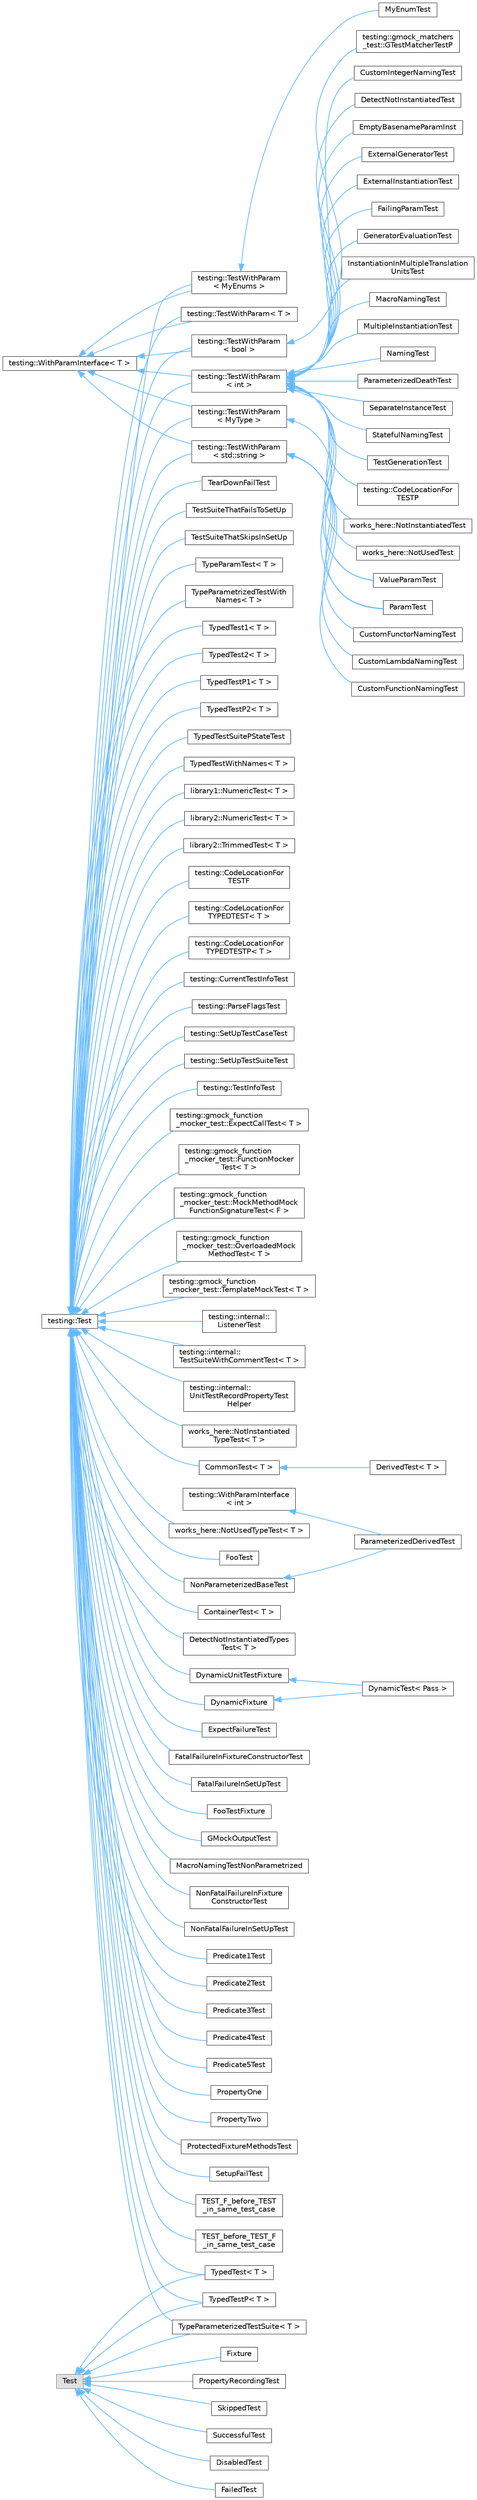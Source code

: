 digraph "Graphical Class Hierarchy"
{
 // LATEX_PDF_SIZE
  bgcolor="transparent";
  edge [fontname=Helvetica,fontsize=10,labelfontname=Helvetica,labelfontsize=10];
  node [fontname=Helvetica,fontsize=10,shape=box,height=0.2,width=0.4];
  rankdir="LR";
  Node0 [id="Node000000",label="testing::Test",height=0.2,width=0.4,color="grey40", fillcolor="white", style="filled",URL="$classtesting_1_1Test.html",tooltip=" "];
  Node0 -> Node1 [id="edge496_Node000000_Node000001",dir="back",color="steelblue1",style="solid",tooltip=" "];
  Node1 [id="Node000001",label="testing::TestWithParam\l\< int \>",height=0.2,width=0.4,color="grey40", fillcolor="white", style="filled",URL="$classtesting_1_1TestWithParam.html",tooltip=" "];
  Node1 -> Node2 [id="edge497_Node000001_Node000002",dir="back",color="steelblue1",style="solid",tooltip=" "];
  Node2 [id="Node000002",label="ParamTest",height=0.2,width=0.4,color="grey40", fillcolor="white", style="filled",URL="$classParamTest.html",tooltip=" "];
  Node1 -> Node15 [id="edge498_Node000001_Node000015",dir="back",color="steelblue1",style="solid",tooltip=" "];
  Node15 [id="Node000015",label="CustomIntegerNamingTest",height=0.2,width=0.4,color="grey40", fillcolor="white", style="filled",URL="$classCustomIntegerNamingTest.html",tooltip=" "];
  Node1 -> Node16 [id="edge499_Node000001_Node000016",dir="back",color="steelblue1",style="solid",tooltip=" "];
  Node16 [id="Node000016",label="DetectNotInstantiatedTest",height=0.2,width=0.4,color="grey40", fillcolor="white", style="filled",URL="$classDetectNotInstantiatedTest.html",tooltip=" "];
  Node1 -> Node17 [id="edge500_Node000001_Node000017",dir="back",color="steelblue1",style="solid",tooltip=" "];
  Node17 [id="Node000017",label="EmptyBasenameParamInst",height=0.2,width=0.4,color="grey40", fillcolor="white", style="filled",URL="$classEmptyBasenameParamInst.html",tooltip=" "];
  Node1 -> Node18 [id="edge501_Node000001_Node000018",dir="back",color="steelblue1",style="solid",tooltip=" "];
  Node18 [id="Node000018",label="ExternalGeneratorTest",height=0.2,width=0.4,color="grey40", fillcolor="white", style="filled",URL="$classExternalGeneratorTest.html",tooltip=" "];
  Node1 -> Node19 [id="edge502_Node000001_Node000019",dir="back",color="steelblue1",style="solid",tooltip=" "];
  Node19 [id="Node000019",label="ExternalInstantiationTest",height=0.2,width=0.4,color="grey40", fillcolor="white", style="filled",URL="$classExternalInstantiationTest.html",tooltip=" "];
  Node1 -> Node20 [id="edge503_Node000001_Node000020",dir="back",color="steelblue1",style="solid",tooltip=" "];
  Node20 [id="Node000020",label="FailingParamTest",height=0.2,width=0.4,color="grey40", fillcolor="white", style="filled",URL="$classFailingParamTest.html",tooltip=" "];
  Node1 -> Node21 [id="edge504_Node000001_Node000021",dir="back",color="steelblue1",style="solid",tooltip=" "];
  Node21 [id="Node000021",label="GeneratorEvaluationTest",height=0.2,width=0.4,color="grey40", fillcolor="white", style="filled",URL="$classGeneratorEvaluationTest.html",tooltip=" "];
  Node1 -> Node22 [id="edge505_Node000001_Node000022",dir="back",color="steelblue1",style="solid",tooltip=" "];
  Node22 [id="Node000022",label="InstantiationInMultipleTranslation\lUnitsTest",height=0.2,width=0.4,color="grey40", fillcolor="white", style="filled",URL="$classInstantiationInMultipleTranslationUnitsTest.html",tooltip=" "];
  Node1 -> Node23 [id="edge506_Node000001_Node000023",dir="back",color="steelblue1",style="solid",tooltip=" "];
  Node23 [id="Node000023",label="MacroNamingTest",height=0.2,width=0.4,color="grey40", fillcolor="white", style="filled",URL="$classMacroNamingTest.html",tooltip=" "];
  Node1 -> Node24 [id="edge507_Node000001_Node000024",dir="back",color="steelblue1",style="solid",tooltip=" "];
  Node24 [id="Node000024",label="MultipleInstantiationTest",height=0.2,width=0.4,color="grey40", fillcolor="white", style="filled",URL="$classMultipleInstantiationTest.html",tooltip=" "];
  Node1 -> Node25 [id="edge508_Node000001_Node000025",dir="back",color="steelblue1",style="solid",tooltip=" "];
  Node25 [id="Node000025",label="NamingTest",height=0.2,width=0.4,color="grey40", fillcolor="white", style="filled",URL="$classNamingTest.html",tooltip=" "];
  Node1 -> Node26 [id="edge509_Node000001_Node000026",dir="back",color="steelblue1",style="solid",tooltip=" "];
  Node26 [id="Node000026",label="ParameterizedDeathTest",height=0.2,width=0.4,color="grey40", fillcolor="white", style="filled",URL="$classParameterizedDeathTest.html",tooltip=" "];
  Node1 -> Node27 [id="edge510_Node000001_Node000027",dir="back",color="steelblue1",style="solid",tooltip=" "];
  Node27 [id="Node000027",label="SeparateInstanceTest",height=0.2,width=0.4,color="grey40", fillcolor="white", style="filled",URL="$classSeparateInstanceTest.html",tooltip=" "];
  Node1 -> Node28 [id="edge511_Node000001_Node000028",dir="back",color="steelblue1",style="solid",tooltip=" "];
  Node28 [id="Node000028",label="StatefulNamingTest",height=0.2,width=0.4,color="grey40", fillcolor="white", style="filled",URL="$classStatefulNamingTest.html",tooltip=" "];
  Node1 -> Node29 [id="edge512_Node000001_Node000029",dir="back",color="steelblue1",style="solid",tooltip=" "];
  Node29 [id="Node000029",label="TestGenerationTest",height=0.2,width=0.4,color="grey40", fillcolor="white", style="filled",URL="$classTestGenerationTest.html",tooltip=" "];
  Node1 -> Node11 [id="edge513_Node000001_Node000011",dir="back",color="steelblue1",style="solid",tooltip=" "];
  Node11 [id="Node000011",label="ValueParamTest",height=0.2,width=0.4,color="grey40", fillcolor="white", style="filled",URL="$classValueParamTest.html",tooltip=" "];
  Node1 -> Node30 [id="edge514_Node000001_Node000030",dir="back",color="steelblue1",style="solid",tooltip=" "];
  Node30 [id="Node000030",label="testing::CodeLocationFor\lTESTP",height=0.2,width=0.4,color="grey40", fillcolor="white", style="filled",URL="$classtesting_1_1CodeLocationForTESTP.html",tooltip=" "];
  Node1 -> Node31 [id="edge515_Node000001_Node000031",dir="back",color="steelblue1",style="solid",tooltip=" "];
  Node31 [id="Node000031",label="works_here::NotInstantiatedTest",height=0.2,width=0.4,color="grey40", fillcolor="white", style="filled",URL="$classworks__here_1_1NotInstantiatedTest.html",tooltip=" "];
  Node1 -> Node32 [id="edge516_Node000001_Node000032",dir="back",color="steelblue1",style="solid",tooltip=" "];
  Node32 [id="Node000032",label="works_here::NotUsedTest",height=0.2,width=0.4,color="grey40", fillcolor="white", style="filled",URL="$classworks__here_1_1NotUsedTest.html",tooltip=" "];
  Node0 -> Node8 [id="edge517_Node000000_Node000008",dir="back",color="steelblue1",style="solid",tooltip=" "];
  Node8 [id="Node000008",label="testing::TestWithParam\l\< MyEnums \>",height=0.2,width=0.4,color="grey40", fillcolor="white", style="filled",URL="$classtesting_1_1TestWithParam.html",tooltip=" "];
  Node8 -> Node9 [id="edge518_Node000008_Node000009",dir="back",color="steelblue1",style="solid",tooltip=" "];
  Node9 [id="Node000009",label="MyEnumTest",height=0.2,width=0.4,color="grey40", fillcolor="white", style="filled",URL="$classMyEnumTest.html",tooltip=" "];
  Node0 -> Node3 [id="edge519_Node000000_Node000003",dir="back",color="steelblue1",style="solid",tooltip=" "];
  Node3 [id="Node000003",label="testing::TestWithParam\l\< std::string \>",height=0.2,width=0.4,color="grey40", fillcolor="white", style="filled",URL="$classtesting_1_1TestWithParam.html",tooltip=" "];
  Node3 -> Node4 [id="edge520_Node000003_Node000004",dir="back",color="steelblue1",style="solid",tooltip=" "];
  Node4 [id="Node000004",label="CustomFunctionNamingTest",height=0.2,width=0.4,color="grey40", fillcolor="white", style="filled",URL="$classCustomFunctionNamingTest.html",tooltip=" "];
  Node3 -> Node5 [id="edge521_Node000003_Node000005",dir="back",color="steelblue1",style="solid",tooltip=" "];
  Node5 [id="Node000005",label="CustomFunctorNamingTest",height=0.2,width=0.4,color="grey40", fillcolor="white", style="filled",URL="$classCustomFunctorNamingTest.html",tooltip=" "];
  Node3 -> Node6 [id="edge522_Node000003_Node000006",dir="back",color="steelblue1",style="solid",tooltip=" "];
  Node6 [id="Node000006",label="CustomLambdaNamingTest",height=0.2,width=0.4,color="grey40", fillcolor="white", style="filled",URL="$classCustomLambdaNamingTest.html",tooltip=" "];
  Node3 -> Node2 [id="edge523_Node000003_Node000002",dir="back",color="steelblue1",style="solid",tooltip=" "];
  Node0 -> Node10 [id="edge524_Node000000_Node000010",dir="back",color="steelblue1",style="solid",tooltip=" "];
  Node10 [id="Node000010",label="testing::TestWithParam\l\< MyType \>",height=0.2,width=0.4,color="grey40", fillcolor="white", style="filled",URL="$classtesting_1_1TestWithParam.html",tooltip=" "];
  Node10 -> Node11 [id="edge525_Node000010_Node000011",dir="back",color="steelblue1",style="solid",tooltip=" "];
  Node0 -> Node12 [id="edge526_Node000000_Node000012",dir="back",color="steelblue1",style="solid",tooltip=" "];
  Node12 [id="Node000012",label="testing::TestWithParam\l\< bool \>",height=0.2,width=0.4,color="grey40", fillcolor="white", style="filled",URL="$classtesting_1_1TestWithParam.html",tooltip=" "];
  Node12 -> Node13 [id="edge527_Node000012_Node000013",dir="back",color="steelblue1",style="solid",tooltip=" "];
  Node13 [id="Node000013",label="testing::gmock_matchers\l_test::GTestMatcherTestP",height=0.2,width=0.4,color="grey40", fillcolor="white", style="filled",URL="$classtesting_1_1gmock__matchers__test_1_1GTestMatcherTestP.html",tooltip=" "];
  Node0 -> Node33 [id="edge528_Node000000_Node000033",dir="back",color="steelblue1",style="solid",tooltip=" "];
  Node33 [id="Node000033",label="FooTest",height=0.2,width=0.4,color="grey40", fillcolor="white", style="filled",URL="$classFooTest.html",tooltip=" "];
  Node0 -> Node34 [id="edge529_Node000000_Node000034",dir="back",color="steelblue1",style="solid",tooltip=" "];
  Node34 [id="Node000034",label="CommonTest\< T \>",height=0.2,width=0.4,color="grey40", fillcolor="white", style="filled",URL="$classCommonTest.html",tooltip=" "];
  Node34 -> Node35 [id="edge530_Node000034_Node000035",dir="back",color="steelblue1",style="solid",tooltip=" "];
  Node35 [id="Node000035",label="DerivedTest\< T \>",height=0.2,width=0.4,color="grey40", fillcolor="white", style="filled",URL="$classDerivedTest.html",tooltip=" "];
  Node0 -> Node36 [id="edge531_Node000000_Node000036",dir="back",color="steelblue1",style="solid",tooltip=" "];
  Node36 [id="Node000036",label="ContainerTest\< T \>",height=0.2,width=0.4,color="grey40", fillcolor="white", style="filled",URL="$classContainerTest.html",tooltip=" "];
  Node0 -> Node37 [id="edge532_Node000000_Node000037",dir="back",color="steelblue1",style="solid",tooltip=" "];
  Node37 [id="Node000037",label="DetectNotInstantiatedTypes\lTest\< T \>",height=0.2,width=0.4,color="grey40", fillcolor="white", style="filled",URL="$classDetectNotInstantiatedTypesTest.html",tooltip=" "];
  Node0 -> Node38 [id="edge533_Node000000_Node000038",dir="back",color="steelblue1",style="solid",tooltip=" "];
  Node38 [id="Node000038",label="DynamicFixture",height=0.2,width=0.4,color="grey40", fillcolor="white", style="filled",URL="$classDynamicFixture.html",tooltip=" "];
  Node38 -> Node39 [id="edge534_Node000038_Node000039",dir="back",color="steelblue1",style="solid",tooltip=" "];
  Node39 [id="Node000039",label="DynamicTest\< Pass \>",height=0.2,width=0.4,color="grey40", fillcolor="white", style="filled",URL="$classDynamicTest.html",tooltip=" "];
  Node0 -> Node40 [id="edge535_Node000000_Node000040",dir="back",color="steelblue1",style="solid",tooltip=" "];
  Node40 [id="Node000040",label="DynamicUnitTestFixture",height=0.2,width=0.4,color="grey40", fillcolor="white", style="filled",URL="$classDynamicUnitTestFixture.html",tooltip=" "];
  Node40 -> Node39 [id="edge536_Node000040_Node000039",dir="back",color="steelblue1",style="solid",tooltip=" "];
  Node0 -> Node41 [id="edge537_Node000000_Node000041",dir="back",color="steelblue1",style="solid",tooltip=" "];
  Node41 [id="Node000041",label="ExpectFailureTest",height=0.2,width=0.4,color="grey40", fillcolor="white", style="filled",URL="$classExpectFailureTest.html",tooltip=" "];
  Node0 -> Node42 [id="edge538_Node000000_Node000042",dir="back",color="steelblue1",style="solid",tooltip=" "];
  Node42 [id="Node000042",label="FatalFailureInFixtureConstructorTest",height=0.2,width=0.4,color="grey40", fillcolor="white", style="filled",URL="$classFatalFailureInFixtureConstructorTest.html",tooltip=" "];
  Node0 -> Node43 [id="edge539_Node000000_Node000043",dir="back",color="steelblue1",style="solid",tooltip=" "];
  Node43 [id="Node000043",label="FatalFailureInSetUpTest",height=0.2,width=0.4,color="grey40", fillcolor="white", style="filled",URL="$classFatalFailureInSetUpTest.html",tooltip=" "];
  Node0 -> Node44 [id="edge540_Node000000_Node000044",dir="back",color="steelblue1",style="solid",tooltip=" "];
  Node44 [id="Node000044",label="FooTestFixture",height=0.2,width=0.4,color="grey40", fillcolor="white", style="filled",URL="$classFooTestFixture.html",tooltip=" "];
  Node0 -> Node45 [id="edge541_Node000000_Node000045",dir="back",color="steelblue1",style="solid",tooltip=" "];
  Node45 [id="Node000045",label="GMockOutputTest",height=0.2,width=0.4,color="grey40", fillcolor="white", style="filled",URL="$classGMockOutputTest.html",tooltip=" "];
  Node0 -> Node46 [id="edge542_Node000000_Node000046",dir="back",color="steelblue1",style="solid",tooltip=" "];
  Node46 [id="Node000046",label="MacroNamingTestNonParametrized",height=0.2,width=0.4,color="grey40", fillcolor="white", style="filled",URL="$classMacroNamingTestNonParametrized.html",tooltip=" "];
  Node0 -> Node47 [id="edge543_Node000000_Node000047",dir="back",color="steelblue1",style="solid",tooltip=" "];
  Node47 [id="Node000047",label="NonFatalFailureInFixture\lConstructorTest",height=0.2,width=0.4,color="grey40", fillcolor="white", style="filled",URL="$classNonFatalFailureInFixtureConstructorTest.html",tooltip=" "];
  Node0 -> Node48 [id="edge544_Node000000_Node000048",dir="back",color="steelblue1",style="solid",tooltip=" "];
  Node48 [id="Node000048",label="NonFatalFailureInSetUpTest",height=0.2,width=0.4,color="grey40", fillcolor="white", style="filled",URL="$classNonFatalFailureInSetUpTest.html",tooltip=" "];
  Node0 -> Node49 [id="edge545_Node000000_Node000049",dir="back",color="steelblue1",style="solid",tooltip=" "];
  Node49 [id="Node000049",label="NonParameterizedBaseTest",height=0.2,width=0.4,color="grey40", fillcolor="white", style="filled",URL="$classNonParameterizedBaseTest.html",tooltip=" "];
  Node49 -> Node50 [id="edge546_Node000049_Node000050",dir="back",color="steelblue1",style="solid",tooltip=" "];
  Node50 [id="Node000050",label="ParameterizedDerivedTest",height=0.2,width=0.4,color="grey40", fillcolor="white", style="filled",URL="$classParameterizedDerivedTest.html",tooltip=" "];
  Node0 -> Node52 [id="edge547_Node000000_Node000052",dir="back",color="steelblue1",style="solid",tooltip=" "];
  Node52 [id="Node000052",label="Predicate1Test",height=0.2,width=0.4,color="grey40", fillcolor="white", style="filled",URL="$classPredicate1Test.html",tooltip=" "];
  Node0 -> Node53 [id="edge548_Node000000_Node000053",dir="back",color="steelblue1",style="solid",tooltip=" "];
  Node53 [id="Node000053",label="Predicate2Test",height=0.2,width=0.4,color="grey40", fillcolor="white", style="filled",URL="$classPredicate2Test.html",tooltip=" "];
  Node0 -> Node54 [id="edge549_Node000000_Node000054",dir="back",color="steelblue1",style="solid",tooltip=" "];
  Node54 [id="Node000054",label="Predicate3Test",height=0.2,width=0.4,color="grey40", fillcolor="white", style="filled",URL="$classPredicate3Test.html",tooltip=" "];
  Node0 -> Node55 [id="edge550_Node000000_Node000055",dir="back",color="steelblue1",style="solid",tooltip=" "];
  Node55 [id="Node000055",label="Predicate4Test",height=0.2,width=0.4,color="grey40", fillcolor="white", style="filled",URL="$classPredicate4Test.html",tooltip=" "];
  Node0 -> Node56 [id="edge551_Node000000_Node000056",dir="back",color="steelblue1",style="solid",tooltip=" "];
  Node56 [id="Node000056",label="Predicate5Test",height=0.2,width=0.4,color="grey40", fillcolor="white", style="filled",URL="$classPredicate5Test.html",tooltip=" "];
  Node0 -> Node57 [id="edge552_Node000000_Node000057",dir="back",color="steelblue1",style="solid",tooltip=" "];
  Node57 [id="Node000057",label="PropertyOne",height=0.2,width=0.4,color="grey40", fillcolor="white", style="filled",URL="$classPropertyOne.html",tooltip=" "];
  Node0 -> Node58 [id="edge553_Node000000_Node000058",dir="back",color="steelblue1",style="solid",tooltip=" "];
  Node58 [id="Node000058",label="PropertyTwo",height=0.2,width=0.4,color="grey40", fillcolor="white", style="filled",URL="$classPropertyTwo.html",tooltip=" "];
  Node0 -> Node59 [id="edge554_Node000000_Node000059",dir="back",color="steelblue1",style="solid",tooltip=" "];
  Node59 [id="Node000059",label="ProtectedFixtureMethodsTest",height=0.2,width=0.4,color="grey40", fillcolor="white", style="filled",URL="$classProtectedFixtureMethodsTest.html",tooltip=" "];
  Node0 -> Node60 [id="edge555_Node000000_Node000060",dir="back",color="steelblue1",style="solid",tooltip=" "];
  Node60 [id="Node000060",label="SetupFailTest",height=0.2,width=0.4,color="grey40", fillcolor="white", style="filled",URL="$classSetupFailTest.html",tooltip=" "];
  Node0 -> Node61 [id="edge556_Node000000_Node000061",dir="back",color="steelblue1",style="solid",tooltip=" "];
  Node61 [id="Node000061",label="TEST_F_before_TEST\l_in_same_test_case",height=0.2,width=0.4,color="grey40", fillcolor="white", style="filled",URL="$classTEST__F__before__TEST__in__same__test__case.html",tooltip=" "];
  Node0 -> Node62 [id="edge557_Node000000_Node000062",dir="back",color="steelblue1",style="solid",tooltip=" "];
  Node62 [id="Node000062",label="TEST_before_TEST_F\l_in_same_test_case",height=0.2,width=0.4,color="grey40", fillcolor="white", style="filled",URL="$classTEST__before__TEST__F__in__same__test__case.html",tooltip=" "];
  Node0 -> Node63 [id="edge558_Node000000_Node000063",dir="back",color="steelblue1",style="solid",tooltip=" "];
  Node63 [id="Node000063",label="TearDownFailTest",height=0.2,width=0.4,color="grey40", fillcolor="white", style="filled",URL="$classTearDownFailTest.html",tooltip=" "];
  Node0 -> Node64 [id="edge559_Node000000_Node000064",dir="back",color="steelblue1",style="solid",tooltip=" "];
  Node64 [id="Node000064",label="TestSuiteThatFailsToSetUp",height=0.2,width=0.4,color="grey40", fillcolor="white", style="filled",URL="$classTestSuiteThatFailsToSetUp.html",tooltip=" "];
  Node0 -> Node65 [id="edge560_Node000000_Node000065",dir="back",color="steelblue1",style="solid",tooltip=" "];
  Node65 [id="Node000065",label="TestSuiteThatSkipsInSetUp",height=0.2,width=0.4,color="grey40", fillcolor="white", style="filled",URL="$classTestSuiteThatSkipsInSetUp.html",tooltip=" "];
  Node0 -> Node66 [id="edge561_Node000000_Node000066",dir="back",color="steelblue1",style="solid",tooltip=" "];
  Node66 [id="Node000066",label="TypeParamTest\< T \>",height=0.2,width=0.4,color="grey40", fillcolor="white", style="filled",URL="$classTypeParamTest.html",tooltip=" "];
  Node0 -> Node67 [id="edge562_Node000000_Node000067",dir="back",color="steelblue1",style="solid",tooltip=" "];
  Node67 [id="Node000067",label="TypeParameterizedTestSuite\< T \>",height=0.2,width=0.4,color="grey40", fillcolor="white", style="filled",URL="$classTypeParameterizedTestSuite.html",tooltip=" "];
  Node0 -> Node77 [id="edge563_Node000000_Node000077",dir="back",color="steelblue1",style="solid",tooltip=" "];
  Node77 [id="Node000077",label="TypeParametrizedTestWith\lNames\< T \>",height=0.2,width=0.4,color="grey40", fillcolor="white", style="filled",URL="$classTypeParametrizedTestWithNames.html",tooltip=" "];
  Node0 -> Node69 [id="edge564_Node000000_Node000069",dir="back",color="steelblue1",style="solid",tooltip=" "];
  Node69 [id="Node000069",label="TypedTest\< T \>",height=0.2,width=0.4,color="grey40", fillcolor="white", style="filled",URL="$classTypedTest.html",tooltip=" "];
  Node0 -> Node78 [id="edge565_Node000000_Node000078",dir="back",color="steelblue1",style="solid",tooltip=" "];
  Node78 [id="Node000078",label="TypedTest1\< T \>",height=0.2,width=0.4,color="grey40", fillcolor="white", style="filled",URL="$classTypedTest1.html",tooltip=" "];
  Node0 -> Node79 [id="edge566_Node000000_Node000079",dir="back",color="steelblue1",style="solid",tooltip=" "];
  Node79 [id="Node000079",label="TypedTest2\< T \>",height=0.2,width=0.4,color="grey40", fillcolor="white", style="filled",URL="$classTypedTest2.html",tooltip=" "];
  Node0 -> Node70 [id="edge567_Node000000_Node000070",dir="back",color="steelblue1",style="solid",tooltip=" "];
  Node70 [id="Node000070",label="TypedTestP\< T \>",height=0.2,width=0.4,color="grey40", fillcolor="white", style="filled",URL="$classTypedTestP.html",tooltip=" "];
  Node0 -> Node80 [id="edge568_Node000000_Node000080",dir="back",color="steelblue1",style="solid",tooltip=" "];
  Node80 [id="Node000080",label="TypedTestP1\< T \>",height=0.2,width=0.4,color="grey40", fillcolor="white", style="filled",URL="$classTypedTestP1.html",tooltip=" "];
  Node0 -> Node81 [id="edge569_Node000000_Node000081",dir="back",color="steelblue1",style="solid",tooltip=" "];
  Node81 [id="Node000081",label="TypedTestP2\< T \>",height=0.2,width=0.4,color="grey40", fillcolor="white", style="filled",URL="$classTypedTestP2.html",tooltip=" "];
  Node0 -> Node82 [id="edge570_Node000000_Node000082",dir="back",color="steelblue1",style="solid",tooltip=" "];
  Node82 [id="Node000082",label="TypedTestSuitePStateTest",height=0.2,width=0.4,color="grey40", fillcolor="white", style="filled",URL="$classTypedTestSuitePStateTest.html",tooltip=" "];
  Node0 -> Node83 [id="edge571_Node000000_Node000083",dir="back",color="steelblue1",style="solid",tooltip=" "];
  Node83 [id="Node000083",label="TypedTestWithNames\< T \>",height=0.2,width=0.4,color="grey40", fillcolor="white", style="filled",URL="$classTypedTestWithNames.html",tooltip=" "];
  Node0 -> Node84 [id="edge572_Node000000_Node000084",dir="back",color="steelblue1",style="solid",tooltip=" "];
  Node84 [id="Node000084",label="library1::NumericTest\< T \>",height=0.2,width=0.4,color="grey40", fillcolor="white", style="filled",URL="$classlibrary1_1_1NumericTest.html",tooltip=" "];
  Node0 -> Node85 [id="edge573_Node000000_Node000085",dir="back",color="steelblue1",style="solid",tooltip=" "];
  Node85 [id="Node000085",label="library2::NumericTest\< T \>",height=0.2,width=0.4,color="grey40", fillcolor="white", style="filled",URL="$classlibrary2_1_1NumericTest.html",tooltip=" "];
  Node0 -> Node86 [id="edge574_Node000000_Node000086",dir="back",color="steelblue1",style="solid",tooltip=" "];
  Node86 [id="Node000086",label="library2::TrimmedTest\< T \>",height=0.2,width=0.4,color="grey40", fillcolor="white", style="filled",URL="$classlibrary2_1_1TrimmedTest.html",tooltip=" "];
  Node0 -> Node87 [id="edge575_Node000000_Node000087",dir="back",color="steelblue1",style="solid",tooltip=" "];
  Node87 [id="Node000087",label="testing::CodeLocationFor\lTESTF",height=0.2,width=0.4,color="grey40", fillcolor="white", style="filled",URL="$classtesting_1_1CodeLocationForTESTF.html",tooltip=" "];
  Node0 -> Node88 [id="edge576_Node000000_Node000088",dir="back",color="steelblue1",style="solid",tooltip=" "];
  Node88 [id="Node000088",label="testing::CodeLocationFor\lTYPEDTEST\< T \>",height=0.2,width=0.4,color="grey40", fillcolor="white", style="filled",URL="$classtesting_1_1CodeLocationForTYPEDTEST.html",tooltip=" "];
  Node0 -> Node89 [id="edge577_Node000000_Node000089",dir="back",color="steelblue1",style="solid",tooltip=" "];
  Node89 [id="Node000089",label="testing::CodeLocationFor\lTYPEDTESTP\< T \>",height=0.2,width=0.4,color="grey40", fillcolor="white", style="filled",URL="$classtesting_1_1CodeLocationForTYPEDTESTP.html",tooltip=" "];
  Node0 -> Node90 [id="edge578_Node000000_Node000090",dir="back",color="steelblue1",style="solid",tooltip=" "];
  Node90 [id="Node000090",label="testing::CurrentTestInfoTest",height=0.2,width=0.4,color="grey40", fillcolor="white", style="filled",URL="$classtesting_1_1CurrentTestInfoTest.html",tooltip=" "];
  Node0 -> Node91 [id="edge579_Node000000_Node000091",dir="back",color="steelblue1",style="solid",tooltip=" "];
  Node91 [id="Node000091",label="testing::ParseFlagsTest",height=0.2,width=0.4,color="grey40", fillcolor="white", style="filled",URL="$classtesting_1_1ParseFlagsTest.html",tooltip=" "];
  Node0 -> Node92 [id="edge580_Node000000_Node000092",dir="back",color="steelblue1",style="solid",tooltip=" "];
  Node92 [id="Node000092",label="testing::SetUpTestCaseTest",height=0.2,width=0.4,color="grey40", fillcolor="white", style="filled",URL="$classtesting_1_1SetUpTestCaseTest.html",tooltip=" "];
  Node0 -> Node93 [id="edge581_Node000000_Node000093",dir="back",color="steelblue1",style="solid",tooltip=" "];
  Node93 [id="Node000093",label="testing::SetUpTestSuiteTest",height=0.2,width=0.4,color="grey40", fillcolor="white", style="filled",URL="$classtesting_1_1SetUpTestSuiteTest.html",tooltip=" "];
  Node0 -> Node94 [id="edge582_Node000000_Node000094",dir="back",color="steelblue1",style="solid",tooltip=" "];
  Node94 [id="Node000094",label="testing::TestInfoTest",height=0.2,width=0.4,color="grey40", fillcolor="white", style="filled",URL="$classtesting_1_1TestInfoTest.html",tooltip=" "];
  Node0 -> Node14 [id="edge583_Node000000_Node000014",dir="back",color="steelblue1",style="solid",tooltip=" "];
  Node14 [id="Node000014",label="testing::TestWithParam\< T \>",height=0.2,width=0.4,color="grey40", fillcolor="white", style="filled",URL="$classtesting_1_1TestWithParam.html",tooltip=" "];
  Node0 -> Node95 [id="edge584_Node000000_Node000095",dir="back",color="steelblue1",style="solid",tooltip=" "];
  Node95 [id="Node000095",label="testing::gmock_function\l_mocker_test::ExpectCallTest\< T \>",height=0.2,width=0.4,color="grey40", fillcolor="white", style="filled",URL="$classtesting_1_1gmock__function__mocker__test_1_1ExpectCallTest.html",tooltip=" "];
  Node0 -> Node96 [id="edge585_Node000000_Node000096",dir="back",color="steelblue1",style="solid",tooltip=" "];
  Node96 [id="Node000096",label="testing::gmock_function\l_mocker_test::FunctionMocker\lTest\< T \>",height=0.2,width=0.4,color="grey40", fillcolor="white", style="filled",URL="$classtesting_1_1gmock__function__mocker__test_1_1FunctionMockerTest.html",tooltip=" "];
  Node0 -> Node97 [id="edge586_Node000000_Node000097",dir="back",color="steelblue1",style="solid",tooltip=" "];
  Node97 [id="Node000097",label="testing::gmock_function\l_mocker_test::MockMethodMock\lFunctionSignatureTest\< F \>",height=0.2,width=0.4,color="grey40", fillcolor="white", style="filled",URL="$classtesting_1_1gmock__function__mocker__test_1_1MockMethodMockFunctionSignatureTest.html",tooltip=" "];
  Node0 -> Node98 [id="edge587_Node000000_Node000098",dir="back",color="steelblue1",style="solid",tooltip=" "];
  Node98 [id="Node000098",label="testing::gmock_function\l_mocker_test::OverloadedMock\lMethodTest\< T \>",height=0.2,width=0.4,color="grey40", fillcolor="white", style="filled",URL="$classtesting_1_1gmock__function__mocker__test_1_1OverloadedMockMethodTest.html",tooltip=" "];
  Node0 -> Node99 [id="edge588_Node000000_Node000099",dir="back",color="steelblue1",style="solid",tooltip=" "];
  Node99 [id="Node000099",label="testing::gmock_function\l_mocker_test::TemplateMockTest\< T \>",height=0.2,width=0.4,color="grey40", fillcolor="white", style="filled",URL="$classtesting_1_1gmock__function__mocker__test_1_1TemplateMockTest.html",tooltip=" "];
  Node0 -> Node100 [id="edge589_Node000000_Node000100",dir="back",color="steelblue1",style="solid",tooltip=" "];
  Node100 [id="Node000100",label="testing::internal::\lListenerTest",height=0.2,width=0.4,color="grey40", fillcolor="white", style="filled",URL="$classtesting_1_1internal_1_1ListenerTest.html",tooltip=" "];
  Node0 -> Node101 [id="edge590_Node000000_Node000101",dir="back",color="steelblue1",style="solid",tooltip=" "];
  Node101 [id="Node000101",label="testing::internal::\lTestSuiteWithCommentTest\< T \>",height=0.2,width=0.4,color="grey40", fillcolor="white", style="filled",URL="$classtesting_1_1internal_1_1TestSuiteWithCommentTest.html",tooltip=" "];
  Node0 -> Node102 [id="edge591_Node000000_Node000102",dir="back",color="steelblue1",style="solid",tooltip=" "];
  Node102 [id="Node000102",label="testing::internal::\lUnitTestRecordPropertyTest\lHelper",height=0.2,width=0.4,color="grey40", fillcolor="white", style="filled",URL="$classtesting_1_1internal_1_1UnitTestRecordPropertyTestHelper.html",tooltip=" "];
  Node0 -> Node103 [id="edge592_Node000000_Node000103",dir="back",color="steelblue1",style="solid",tooltip=" "];
  Node103 [id="Node000103",label="works_here::NotInstantiated\lTypeTest\< T \>",height=0.2,width=0.4,color="grey40", fillcolor="white", style="filled",URL="$classworks__here_1_1NotInstantiatedTypeTest.html",tooltip=" "];
  Node0 -> Node104 [id="edge593_Node000000_Node000104",dir="back",color="steelblue1",style="solid",tooltip=" "];
  Node104 [id="Node000104",label="works_here::NotUsedTypeTest\< T \>",height=0.2,width=0.4,color="grey40", fillcolor="white", style="filled",URL="$classworks__here_1_1NotUsedTypeTest.html",tooltip=" "];
  Node7 [id="Node000007",label="testing::WithParamInterface\< T \>",height=0.2,width=0.4,color="grey40", fillcolor="white", style="filled",URL="$classtesting_1_1WithParamInterface.html",tooltip=" "];
  Node7 -> Node1 [id="edge594_Node000007_Node000001",dir="back",color="steelblue1",style="solid",tooltip=" "];
  Node7 -> Node8 [id="edge595_Node000007_Node000008",dir="back",color="steelblue1",style="solid",tooltip=" "];
  Node7 -> Node3 [id="edge596_Node000007_Node000003",dir="back",color="steelblue1",style="solid",tooltip=" "];
  Node7 -> Node10 [id="edge597_Node000007_Node000010",dir="back",color="steelblue1",style="solid",tooltip=" "];
  Node7 -> Node12 [id="edge598_Node000007_Node000012",dir="back",color="steelblue1",style="solid",tooltip=" "];
  Node7 -> Node14 [id="edge599_Node000007_Node000014",dir="back",color="steelblue1",style="solid",tooltip=" "];
  Node51 [id="Node000051",label="testing::WithParamInterface\l\< int \>",height=0.2,width=0.4,color="grey40", fillcolor="white", style="filled",URL="$classtesting_1_1WithParamInterface.html",tooltip=" "];
  Node51 -> Node50 [id="edge600_Node000051_Node000050",dir="back",color="steelblue1",style="solid",tooltip=" "];
  Node68 [id="Node000068",label="Test",height=0.2,width=0.4,color="grey60", fillcolor="#E0E0E0", style="filled",tooltip=" "];
  Node68 -> Node69 [id="edge601_Node000068_Node000069",dir="back",color="steelblue1",style="solid",tooltip=" "];
  Node68 -> Node70 [id="edge602_Node000068_Node000070",dir="back",color="steelblue1",style="solid",tooltip=" "];
  Node68 -> Node71 [id="edge603_Node000068_Node000071",dir="back",color="steelblue1",style="solid",tooltip=" "];
  Node71 [id="Node000071",label="DisabledTest",height=0.2,width=0.4,color="grey40", fillcolor="white", style="filled",URL="$classDisabledTest.html",tooltip=" "];
  Node68 -> Node72 [id="edge604_Node000068_Node000072",dir="back",color="steelblue1",style="solid",tooltip=" "];
  Node72 [id="Node000072",label="FailedTest",height=0.2,width=0.4,color="grey40", fillcolor="white", style="filled",URL="$classFailedTest.html",tooltip=" "];
  Node68 -> Node73 [id="edge605_Node000068_Node000073",dir="back",color="steelblue1",style="solid",tooltip=" "];
  Node73 [id="Node000073",label="Fixture",height=0.2,width=0.4,color="grey40", fillcolor="white", style="filled",URL="$classFixture.html",tooltip=" "];
  Node68 -> Node74 [id="edge606_Node000068_Node000074",dir="back",color="steelblue1",style="solid",tooltip=" "];
  Node74 [id="Node000074",label="PropertyRecordingTest",height=0.2,width=0.4,color="grey40", fillcolor="white", style="filled",URL="$classPropertyRecordingTest.html",tooltip=" "];
  Node68 -> Node75 [id="edge607_Node000068_Node000075",dir="back",color="steelblue1",style="solid",tooltip=" "];
  Node75 [id="Node000075",label="SkippedTest",height=0.2,width=0.4,color="grey40", fillcolor="white", style="filled",URL="$classSkippedTest.html",tooltip=" "];
  Node68 -> Node76 [id="edge608_Node000068_Node000076",dir="back",color="steelblue1",style="solid",tooltip=" "];
  Node76 [id="Node000076",label="SuccessfulTest",height=0.2,width=0.4,color="grey40", fillcolor="white", style="filled",URL="$classSuccessfulTest.html",tooltip=" "];
  Node68 -> Node67 [id="edge609_Node000068_Node000067",dir="back",color="steelblue1",style="solid",tooltip=" "];
}
